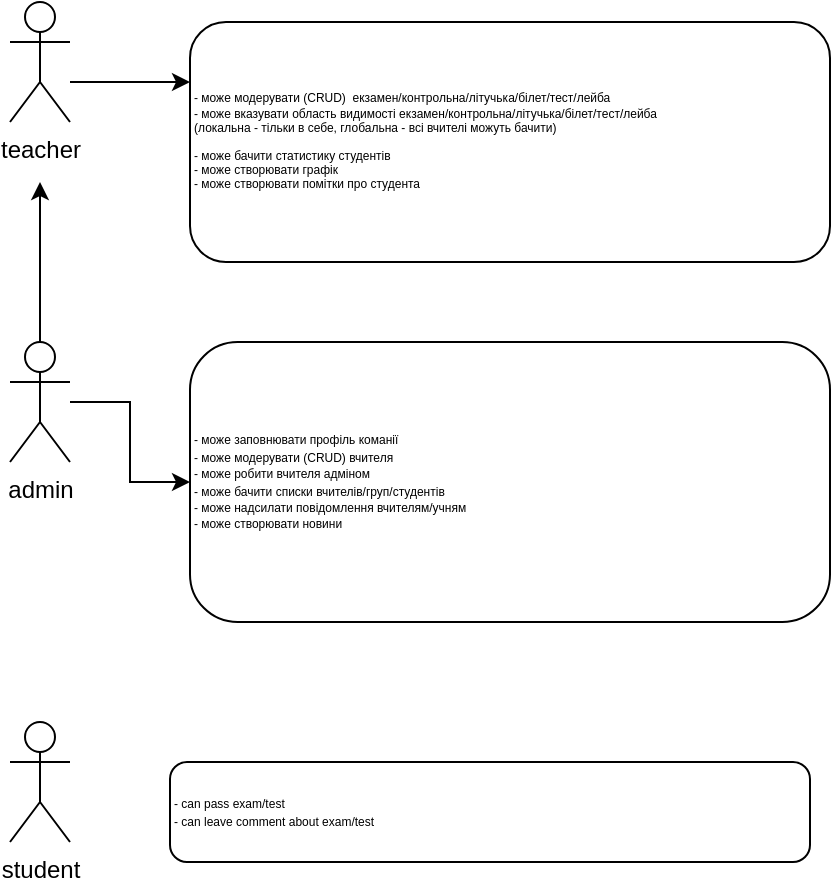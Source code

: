 <mxfile version="20.0.4" type="github">
  <diagram id="vrzrKsfc7HYijvNeg2m8" name="Page-1">
    <mxGraphModel dx="1422" dy="526" grid="1" gridSize="10" guides="1" tooltips="1" connect="1" arrows="1" fold="1" page="1" pageScale="1" pageWidth="827" pageHeight="1169" math="0" shadow="0">
      <root>
        <mxCell id="0" />
        <mxCell id="1" parent="0" />
        <mxCell id="y9ZoLtRb1wtq4ngt11Zq-14" style="edgeStyle=orthogonalEdgeStyle;rounded=0;orthogonalLoop=1;jettySize=auto;html=1;fontSize=6;" edge="1" parent="1" source="y9ZoLtRb1wtq4ngt11Zq-1" target="y9ZoLtRb1wtq4ngt11Zq-4">
          <mxGeometry relative="1" as="geometry">
            <Array as="points">
              <mxPoint x="90" y="90" />
              <mxPoint x="90" y="90" />
            </Array>
          </mxGeometry>
        </mxCell>
        <mxCell id="y9ZoLtRb1wtq4ngt11Zq-1" value="teacher" style="shape=umlActor;verticalLabelPosition=bottom;verticalAlign=top;html=1;outlineConnect=0;" vertex="1" parent="1">
          <mxGeometry x="40" y="50" width="30" height="60" as="geometry" />
        </mxCell>
        <mxCell id="y9ZoLtRb1wtq4ngt11Zq-4" value="&lt;font style=&quot;font-size: 6px; line-height: 0.7;&quot;&gt;&lt;font style=&quot;font-size: 6px;&quot;&gt;- може модерувати (CRUD)&amp;nbsp; екзамен/контрольна/літучька/білет/тест/лейба&lt;br&gt;- може вказувати область видимості екзамен/контрольна/літучька/білет/тест/лейба&amp;nbsp;&amp;nbsp;&lt;br&gt;&lt;span style=&quot;&quot;&gt;	&lt;/span&gt;(локальна - тільки в себе, глобальна - всі вчителі можуть бачити)&lt;br&gt;&amp;nbsp;&lt;br style=&quot;font-size: 6px;&quot;&gt;&lt;/font&gt;- може бачити статистику студентів&lt;br style=&quot;font-size: 6px;&quot;&gt;- може створювати графік&lt;br style=&quot;font-size: 6px;&quot;&gt;- може створювати помітки про студента&lt;br style=&quot;font-size: 6px;&quot;&gt;&lt;/font&gt;" style="rounded=1;whiteSpace=wrap;html=1;align=left;fontSize=6;" vertex="1" parent="1">
          <mxGeometry x="130" y="60" width="320" height="120" as="geometry" />
        </mxCell>
        <mxCell id="y9ZoLtRb1wtq4ngt11Zq-15" style="edgeStyle=orthogonalEdgeStyle;rounded=0;orthogonalLoop=1;jettySize=auto;html=1;entryX=0;entryY=0.5;entryDx=0;entryDy=0;fontSize=6;" edge="1" parent="1" source="y9ZoLtRb1wtq4ngt11Zq-10" target="y9ZoLtRb1wtq4ngt11Zq-11">
          <mxGeometry relative="1" as="geometry" />
        </mxCell>
        <mxCell id="y9ZoLtRb1wtq4ngt11Zq-16" style="edgeStyle=orthogonalEdgeStyle;rounded=0;orthogonalLoop=1;jettySize=auto;html=1;fontSize=6;" edge="1" parent="1" source="y9ZoLtRb1wtq4ngt11Zq-10">
          <mxGeometry relative="1" as="geometry">
            <mxPoint x="55" y="140" as="targetPoint" />
          </mxGeometry>
        </mxCell>
        <mxCell id="y9ZoLtRb1wtq4ngt11Zq-10" value="admin" style="shape=umlActor;verticalLabelPosition=bottom;verticalAlign=top;html=1;outlineConnect=0;" vertex="1" parent="1">
          <mxGeometry x="40" y="220" width="30" height="60" as="geometry" />
        </mxCell>
        <mxCell id="y9ZoLtRb1wtq4ngt11Zq-11" value="&lt;font style=&quot;font-size: 6px;&quot;&gt;- може заповнювати профіль команії&lt;br&gt;- може модерувати (CRUD) вчителя&lt;br&gt;- може робити вчителя адміном&lt;br&gt;- може бачити списки вчителів/груп/студентів&lt;br&gt;- може надсилати повідомлення вчителям/учням&lt;br&gt;- може створювати новини&lt;br&gt;&lt;/font&gt;" style="rounded=1;whiteSpace=wrap;html=1;fontSize=7;arcSize=17;align=left;" vertex="1" parent="1">
          <mxGeometry x="130" y="220" width="320" height="140" as="geometry" />
        </mxCell>
        <mxCell id="y9ZoLtRb1wtq4ngt11Zq-17" value="student" style="shape=umlActor;verticalLabelPosition=bottom;verticalAlign=top;html=1;outlineConnect=0;" vertex="1" parent="1">
          <mxGeometry x="40" y="410" width="30" height="60" as="geometry" />
        </mxCell>
        <mxCell id="y9ZoLtRb1wtq4ngt11Zq-18" value="&lt;font style=&quot;font-size: 6px;&quot;&gt;- can pass exam/test&lt;br&gt;- can leave comment about exam/test&lt;br&gt;&lt;/font&gt;" style="rounded=1;whiteSpace=wrap;html=1;fontSize=7;arcSize=17;align=left;" vertex="1" parent="1">
          <mxGeometry x="120" y="430" width="320" height="50" as="geometry" />
        </mxCell>
      </root>
    </mxGraphModel>
  </diagram>
</mxfile>
